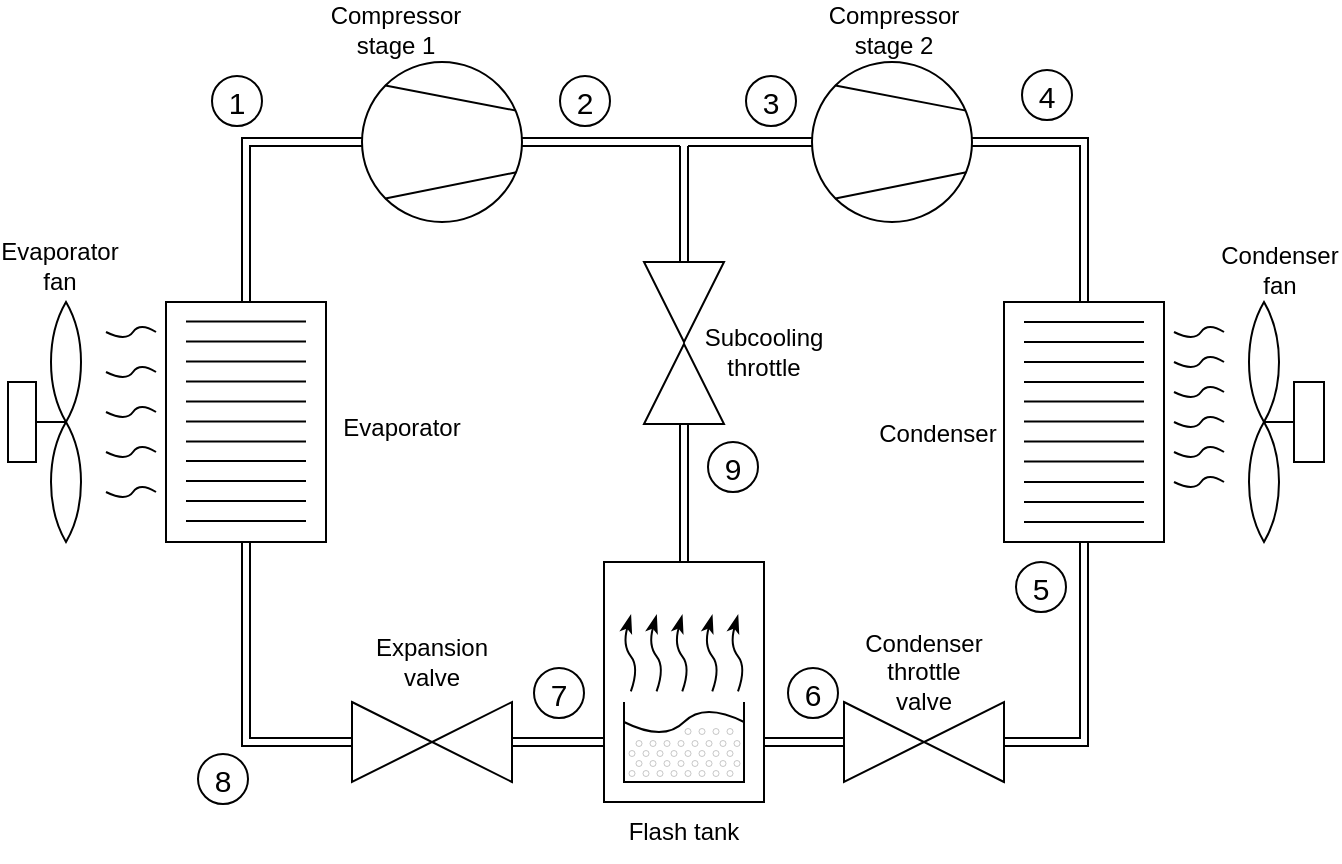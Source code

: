 <mxfile version="18.0.3" type="github">
  <diagram id="86LWPGzjrzok_drfQPmZ" name="Page-1">
    <mxGraphModel dx="1856" dy="977" grid="0" gridSize="10" guides="1" tooltips="1" connect="1" arrows="1" fold="1" page="1" pageScale="1" pageWidth="675" pageHeight="459" math="0" shadow="0">
      <root>
        <mxCell id="0" />
        <mxCell id="1" parent="0" />
        <mxCell id="ViR2Tt4yyh8v6bLRr8B0-2" value="" style="ellipse;whiteSpace=wrap;html=1;aspect=fixed;" parent="1" vertex="1">
          <mxGeometry x="183" y="33" width="80" height="80" as="geometry" />
        </mxCell>
        <mxCell id="ViR2Tt4yyh8v6bLRr8B0-4" value="" style="rounded=0;whiteSpace=wrap;html=1;" parent="1" vertex="1">
          <mxGeometry x="504" y="153" width="80" height="120" as="geometry" />
        </mxCell>
        <mxCell id="ViR2Tt4yyh8v6bLRr8B0-5" value="" style="rounded=0;whiteSpace=wrap;html=1;" parent="1" vertex="1">
          <mxGeometry x="85" y="153" width="80" height="120" as="geometry" />
        </mxCell>
        <mxCell id="ViR2Tt4yyh8v6bLRr8B0-6" value="" style="triangle;whiteSpace=wrap;html=1;rotation=-180;" parent="1" vertex="1">
          <mxGeometry x="218" y="353" width="40" height="40" as="geometry" />
        </mxCell>
        <mxCell id="ViR2Tt4yyh8v6bLRr8B0-7" value="" style="triangle;whiteSpace=wrap;html=1;" parent="1" vertex="1">
          <mxGeometry x="178" y="353" width="40" height="40" as="geometry" />
        </mxCell>
        <mxCell id="ViR2Tt4yyh8v6bLRr8B0-8" value="" style="triangle;whiteSpace=wrap;html=1;rotation=-180;" parent="1" vertex="1">
          <mxGeometry x="464" y="353" width="40" height="40" as="geometry" />
        </mxCell>
        <mxCell id="ViR2Tt4yyh8v6bLRr8B0-9" value="" style="triangle;whiteSpace=wrap;html=1;" parent="1" vertex="1">
          <mxGeometry x="424" y="353" width="40" height="40" as="geometry" />
        </mxCell>
        <mxCell id="ViR2Tt4yyh8v6bLRr8B0-11" value="" style="rounded=0;whiteSpace=wrap;html=1;" parent="1" vertex="1">
          <mxGeometry x="304" y="283" width="80" height="120" as="geometry" />
        </mxCell>
        <mxCell id="ViR2Tt4yyh8v6bLRr8B0-15" value="" style="whiteSpace=wrap;html=1;shape=mxgraph.basic.pointed_oval" parent="1" vertex="1">
          <mxGeometry x="624" y="153" width="20" height="60" as="geometry" />
        </mxCell>
        <mxCell id="ViR2Tt4yyh8v6bLRr8B0-16" value="" style="whiteSpace=wrap;html=1;shape=mxgraph.basic.pointed_oval" parent="1" vertex="1">
          <mxGeometry x="624" y="213" width="20" height="60" as="geometry" />
        </mxCell>
        <mxCell id="ViR2Tt4yyh8v6bLRr8B0-18" value="" style="endArrow=none;html=1;rounded=0;entryX=0.5;entryY=0;entryDx=0;entryDy=0;entryPerimeter=0;" parent="1" target="ViR2Tt4yyh8v6bLRr8B0-16" edge="1">
          <mxGeometry width="50" height="50" relative="1" as="geometry">
            <mxPoint x="664" y="213" as="sourcePoint" />
            <mxPoint x="634" y="223" as="targetPoint" />
          </mxGeometry>
        </mxCell>
        <mxCell id="ViR2Tt4yyh8v6bLRr8B0-19" value="" style="rounded=0;whiteSpace=wrap;html=1;" parent="1" vertex="1">
          <mxGeometry x="649" y="193" width="15" height="40" as="geometry" />
        </mxCell>
        <mxCell id="ViR2Tt4yyh8v6bLRr8B0-20" value="" style="whiteSpace=wrap;html=1;shape=mxgraph.basic.pointed_oval" parent="1" vertex="1">
          <mxGeometry x="25" y="153" width="20" height="60" as="geometry" />
        </mxCell>
        <mxCell id="ViR2Tt4yyh8v6bLRr8B0-21" value="" style="whiteSpace=wrap;html=1;shape=mxgraph.basic.pointed_oval" parent="1" vertex="1">
          <mxGeometry x="25" y="213" width="20" height="60" as="geometry" />
        </mxCell>
        <mxCell id="ViR2Tt4yyh8v6bLRr8B0-22" value="" style="endArrow=none;html=1;rounded=0;entryX=0.5;entryY=0;entryDx=0;entryDy=0;entryPerimeter=0;exitX=1;exitY=0.5;exitDx=0;exitDy=0;" parent="1" source="ViR2Tt4yyh8v6bLRr8B0-23" target="ViR2Tt4yyh8v6bLRr8B0-21" edge="1">
          <mxGeometry width="50" height="50" relative="1" as="geometry">
            <mxPoint x="5" y="213" as="sourcePoint" />
            <mxPoint x="-25" y="223" as="targetPoint" />
          </mxGeometry>
        </mxCell>
        <mxCell id="ViR2Tt4yyh8v6bLRr8B0-23" value="" style="rounded=0;whiteSpace=wrap;html=1;" parent="1" vertex="1">
          <mxGeometry x="6" y="193" width="14" height="40" as="geometry" />
        </mxCell>
        <mxCell id="ViR2Tt4yyh8v6bLRr8B0-27" value="" style="endArrow=none;html=1;rounded=0;entryX=1;entryY=0.5;entryDx=0;entryDy=0;exitX=0.5;exitY=0;exitDx=0;exitDy=0;shape=link;" parent="1" source="ViR2Tt4yyh8v6bLRr8B0-4" edge="1">
          <mxGeometry width="50" height="50" relative="1" as="geometry">
            <mxPoint x="354" y="323" as="sourcePoint" />
            <mxPoint x="444" y="73" as="targetPoint" />
            <Array as="points">
              <mxPoint x="544" y="73" />
            </Array>
          </mxGeometry>
        </mxCell>
        <mxCell id="ViR2Tt4yyh8v6bLRr8B0-28" value="" style="endArrow=none;html=1;rounded=0;entryX=0.5;entryY=1;entryDx=0;entryDy=0;exitX=0;exitY=0.5;exitDx=0;exitDy=0;shape=link;" parent="1" source="ViR2Tt4yyh8v6bLRr8B0-8" target="ViR2Tt4yyh8v6bLRr8B0-4" edge="1">
          <mxGeometry width="50" height="50" relative="1" as="geometry">
            <mxPoint x="554" y="163" as="sourcePoint" />
            <mxPoint x="454" y="83" as="targetPoint" />
            <Array as="points">
              <mxPoint x="544" y="373" />
            </Array>
          </mxGeometry>
        </mxCell>
        <mxCell id="ViR2Tt4yyh8v6bLRr8B0-30" value="" style="endArrow=none;html=1;rounded=0;exitX=1;exitY=0.75;exitDx=0;exitDy=0;entryX=0;entryY=0.5;entryDx=0;entryDy=0;shape=link;" parent="1" source="ViR2Tt4yyh8v6bLRr8B0-11" target="ViR2Tt4yyh8v6bLRr8B0-9" edge="1">
          <mxGeometry width="50" height="50" relative="1" as="geometry">
            <mxPoint x="154" y="83" as="sourcePoint" />
            <mxPoint x="374" y="83" as="targetPoint" />
          </mxGeometry>
        </mxCell>
        <mxCell id="ViR2Tt4yyh8v6bLRr8B0-31" value="" style="endArrow=none;html=1;rounded=0;exitX=0;exitY=0.5;exitDx=0;exitDy=0;entryX=0;entryY=0.75;entryDx=0;entryDy=0;shape=link;" parent="1" source="ViR2Tt4yyh8v6bLRr8B0-6" target="ViR2Tt4yyh8v6bLRr8B0-11" edge="1">
          <mxGeometry width="50" height="50" relative="1" as="geometry">
            <mxPoint x="397" y="383" as="sourcePoint" />
            <mxPoint x="307.0" y="373" as="targetPoint" />
          </mxGeometry>
        </mxCell>
        <mxCell id="ViR2Tt4yyh8v6bLRr8B0-32" value="" style="endArrow=none;html=1;rounded=0;exitX=0.5;exitY=1;exitDx=0;exitDy=0;entryX=0;entryY=0.5;entryDx=0;entryDy=0;shape=link;" parent="1" source="ViR2Tt4yyh8v6bLRr8B0-5" target="ViR2Tt4yyh8v6bLRr8B0-7" edge="1">
          <mxGeometry width="50" height="50" relative="1" as="geometry">
            <mxPoint x="268" y="383" as="sourcePoint" />
            <mxPoint x="428" y="383" as="targetPoint" />
            <Array as="points">
              <mxPoint x="125" y="373" />
            </Array>
          </mxGeometry>
        </mxCell>
        <mxCell id="ViR2Tt4yyh8v6bLRr8B0-33" value="" style="endArrow=none;html=1;rounded=0;entryX=0.5;entryY=0;entryDx=0;entryDy=0;exitX=0;exitY=0.5;exitDx=0;exitDy=0;shape=link;" parent="1" source="ViR2Tt4yyh8v6bLRr8B0-2" target="ViR2Tt4yyh8v6bLRr8B0-5" edge="1">
          <mxGeometry width="50" height="50" relative="1" as="geometry">
            <mxPoint x="118" y="43" as="sourcePoint" />
            <mxPoint x="188" y="383" as="targetPoint" />
            <Array as="points">
              <mxPoint x="125" y="73" />
            </Array>
          </mxGeometry>
        </mxCell>
        <mxCell id="ViR2Tt4yyh8v6bLRr8B0-34" value="" style="endArrow=none;html=1;rounded=0;entryX=0.963;entryY=0.304;entryDx=0;entryDy=0;entryPerimeter=0;exitX=0;exitY=0;exitDx=0;exitDy=0;" parent="1" source="ViR2Tt4yyh8v6bLRr8B0-2" target="ViR2Tt4yyh8v6bLRr8B0-2" edge="1">
          <mxGeometry width="50" height="50" relative="1" as="geometry">
            <mxPoint x="308" y="273" as="sourcePoint" />
            <mxPoint x="358" y="223" as="targetPoint" />
          </mxGeometry>
        </mxCell>
        <mxCell id="ViR2Tt4yyh8v6bLRr8B0-35" value="" style="endArrow=none;html=1;rounded=0;entryX=0.965;entryY=0.689;entryDx=0;entryDy=0;exitX=0;exitY=1;exitDx=0;exitDy=0;entryPerimeter=0;" parent="1" source="ViR2Tt4yyh8v6bLRr8B0-2" target="ViR2Tt4yyh8v6bLRr8B0-2" edge="1">
          <mxGeometry width="50" height="50" relative="1" as="geometry">
            <mxPoint x="288" y="33" as="sourcePoint" />
            <mxPoint x="260.64" y="61.24" as="targetPoint" />
          </mxGeometry>
        </mxCell>
        <mxCell id="ViR2Tt4yyh8v6bLRr8B0-47" value="" style="ellipse;whiteSpace=wrap;html=1;aspect=fixed;" parent="1" vertex="1">
          <mxGeometry x="408" y="33" width="80" height="80" as="geometry" />
        </mxCell>
        <mxCell id="ViR2Tt4yyh8v6bLRr8B0-48" value="" style="endArrow=none;html=1;rounded=0;entryX=0.963;entryY=0.304;entryDx=0;entryDy=0;entryPerimeter=0;exitX=0;exitY=0;exitDx=0;exitDy=0;" parent="1" source="ViR2Tt4yyh8v6bLRr8B0-47" target="ViR2Tt4yyh8v6bLRr8B0-47" edge="1">
          <mxGeometry width="50" height="50" relative="1" as="geometry">
            <mxPoint x="494" y="273" as="sourcePoint" />
            <mxPoint x="544" y="223" as="targetPoint" />
          </mxGeometry>
        </mxCell>
        <mxCell id="ViR2Tt4yyh8v6bLRr8B0-49" value="" style="endArrow=none;html=1;rounded=0;entryX=0.965;entryY=0.689;entryDx=0;entryDy=0;exitX=0;exitY=1;exitDx=0;exitDy=0;entryPerimeter=0;" parent="1" source="ViR2Tt4yyh8v6bLRr8B0-47" target="ViR2Tt4yyh8v6bLRr8B0-47" edge="1">
          <mxGeometry width="50" height="50" relative="1" as="geometry">
            <mxPoint x="474" y="33" as="sourcePoint" />
            <mxPoint x="446.64" y="61.24" as="targetPoint" />
          </mxGeometry>
        </mxCell>
        <mxCell id="ViR2Tt4yyh8v6bLRr8B0-55" value="" style="endArrow=none;html=1;rounded=0;" parent="1" edge="1">
          <mxGeometry width="50" height="50" relative="1" as="geometry">
            <mxPoint x="155" y="192.77" as="sourcePoint" />
            <mxPoint x="95" y="192.77" as="targetPoint" />
          </mxGeometry>
        </mxCell>
        <mxCell id="ViR2Tt4yyh8v6bLRr8B0-56" value="" style="endArrow=none;html=1;rounded=0;" parent="1" edge="1">
          <mxGeometry width="50" height="50" relative="1" as="geometry">
            <mxPoint x="155" y="202.77" as="sourcePoint" />
            <mxPoint x="95" y="202.77" as="targetPoint" />
          </mxGeometry>
        </mxCell>
        <mxCell id="ViR2Tt4yyh8v6bLRr8B0-57" value="" style="endArrow=none;html=1;rounded=0;" parent="1" edge="1">
          <mxGeometry width="50" height="50" relative="1" as="geometry">
            <mxPoint x="155" y="212.77" as="sourcePoint" />
            <mxPoint x="95" y="212.77" as="targetPoint" />
          </mxGeometry>
        </mxCell>
        <mxCell id="ViR2Tt4yyh8v6bLRr8B0-58" value="" style="endArrow=none;html=1;rounded=0;" parent="1" edge="1">
          <mxGeometry width="50" height="50" relative="1" as="geometry">
            <mxPoint x="155" y="222.77" as="sourcePoint" />
            <mxPoint x="95" y="222.77" as="targetPoint" />
          </mxGeometry>
        </mxCell>
        <mxCell id="ViR2Tt4yyh8v6bLRr8B0-59" value="" style="endArrow=none;html=1;rounded=0;" parent="1" edge="1">
          <mxGeometry width="50" height="50" relative="1" as="geometry">
            <mxPoint x="155" y="232.46" as="sourcePoint" />
            <mxPoint x="95" y="232.46" as="targetPoint" />
          </mxGeometry>
        </mxCell>
        <mxCell id="ViR2Tt4yyh8v6bLRr8B0-60" value="" style="endArrow=none;html=1;rounded=0;" parent="1" edge="1">
          <mxGeometry width="50" height="50" relative="1" as="geometry">
            <mxPoint x="155" y="242.46" as="sourcePoint" />
            <mxPoint x="95" y="242.46" as="targetPoint" />
          </mxGeometry>
        </mxCell>
        <mxCell id="ViR2Tt4yyh8v6bLRr8B0-61" value="" style="endArrow=none;html=1;rounded=0;" parent="1" edge="1">
          <mxGeometry width="50" height="50" relative="1" as="geometry">
            <mxPoint x="155" y="252.46" as="sourcePoint" />
            <mxPoint x="95" y="252.46" as="targetPoint" />
          </mxGeometry>
        </mxCell>
        <mxCell id="ViR2Tt4yyh8v6bLRr8B0-62" value="" style="endArrow=none;html=1;rounded=0;" parent="1" edge="1">
          <mxGeometry width="50" height="50" relative="1" as="geometry">
            <mxPoint x="155" y="262.46" as="sourcePoint" />
            <mxPoint x="95" y="262.46" as="targetPoint" />
          </mxGeometry>
        </mxCell>
        <mxCell id="ViR2Tt4yyh8v6bLRr8B0-63" value="" style="endArrow=none;html=1;rounded=0;" parent="1" edge="1">
          <mxGeometry width="50" height="50" relative="1" as="geometry">
            <mxPoint x="574" y="163" as="sourcePoint" />
            <mxPoint x="514" y="163" as="targetPoint" />
          </mxGeometry>
        </mxCell>
        <mxCell id="ViR2Tt4yyh8v6bLRr8B0-64" value="" style="endArrow=none;html=1;rounded=0;" parent="1" edge="1">
          <mxGeometry width="50" height="50" relative="1" as="geometry">
            <mxPoint x="574" y="173" as="sourcePoint" />
            <mxPoint x="514" y="173" as="targetPoint" />
          </mxGeometry>
        </mxCell>
        <mxCell id="ViR2Tt4yyh8v6bLRr8B0-65" value="" style="endArrow=none;html=1;rounded=0;" parent="1" edge="1">
          <mxGeometry width="50" height="50" relative="1" as="geometry">
            <mxPoint x="574" y="183" as="sourcePoint" />
            <mxPoint x="514" y="183" as="targetPoint" />
          </mxGeometry>
        </mxCell>
        <mxCell id="ViR2Tt4yyh8v6bLRr8B0-66" value="" style="endArrow=none;html=1;rounded=0;" parent="1" edge="1">
          <mxGeometry width="50" height="50" relative="1" as="geometry">
            <mxPoint x="574" y="193" as="sourcePoint" />
            <mxPoint x="514" y="193" as="targetPoint" />
          </mxGeometry>
        </mxCell>
        <mxCell id="ViR2Tt4yyh8v6bLRr8B0-67" value="" style="endArrow=none;html=1;rounded=0;" parent="1" edge="1">
          <mxGeometry width="50" height="50" relative="1" as="geometry">
            <mxPoint x="574" y="202.69" as="sourcePoint" />
            <mxPoint x="514" y="202.69" as="targetPoint" />
          </mxGeometry>
        </mxCell>
        <mxCell id="ViR2Tt4yyh8v6bLRr8B0-68" value="" style="endArrow=none;html=1;rounded=0;" parent="1" edge="1">
          <mxGeometry width="50" height="50" relative="1" as="geometry">
            <mxPoint x="574" y="212.69" as="sourcePoint" />
            <mxPoint x="514" y="212.69" as="targetPoint" />
          </mxGeometry>
        </mxCell>
        <mxCell id="ViR2Tt4yyh8v6bLRr8B0-69" value="" style="endArrow=none;html=1;rounded=0;" parent="1" edge="1">
          <mxGeometry width="50" height="50" relative="1" as="geometry">
            <mxPoint x="574" y="222.69" as="sourcePoint" />
            <mxPoint x="514" y="222.69" as="targetPoint" />
          </mxGeometry>
        </mxCell>
        <mxCell id="ViR2Tt4yyh8v6bLRr8B0-70" value="" style="endArrow=none;html=1;rounded=0;" parent="1" edge="1">
          <mxGeometry width="50" height="50" relative="1" as="geometry">
            <mxPoint x="574" y="232.69" as="sourcePoint" />
            <mxPoint x="514" y="232.69" as="targetPoint" />
          </mxGeometry>
        </mxCell>
        <mxCell id="ViR2Tt4yyh8v6bLRr8B0-71" value="" style="endArrow=none;html=1;rounded=0;" parent="1" edge="1">
          <mxGeometry width="50" height="50" relative="1" as="geometry">
            <mxPoint x="574" y="243.0" as="sourcePoint" />
            <mxPoint x="514" y="243.0" as="targetPoint" />
          </mxGeometry>
        </mxCell>
        <mxCell id="ViR2Tt4yyh8v6bLRr8B0-72" value="" style="endArrow=none;html=1;rounded=0;" parent="1" edge="1">
          <mxGeometry width="50" height="50" relative="1" as="geometry">
            <mxPoint x="574" y="253.0" as="sourcePoint" />
            <mxPoint x="514" y="253.0" as="targetPoint" />
          </mxGeometry>
        </mxCell>
        <mxCell id="ViR2Tt4yyh8v6bLRr8B0-73" value="" style="endArrow=none;html=1;rounded=0;" parent="1" edge="1">
          <mxGeometry width="50" height="50" relative="1" as="geometry">
            <mxPoint x="574" y="263.0" as="sourcePoint" />
            <mxPoint x="514" y="263.0" as="targetPoint" />
          </mxGeometry>
        </mxCell>
        <mxCell id="ViR2Tt4yyh8v6bLRr8B0-74" value="" style="endArrow=none;html=1;rounded=0;" parent="1" edge="1">
          <mxGeometry width="50" height="50" relative="1" as="geometry">
            <mxPoint x="155" y="162.77" as="sourcePoint" />
            <mxPoint x="95" y="162.77" as="targetPoint" />
          </mxGeometry>
        </mxCell>
        <mxCell id="ViR2Tt4yyh8v6bLRr8B0-75" value="" style="endArrow=none;html=1;rounded=0;" parent="1" edge="1">
          <mxGeometry width="50" height="50" relative="1" as="geometry">
            <mxPoint x="155" y="172.77" as="sourcePoint" />
            <mxPoint x="95" y="172.77" as="targetPoint" />
          </mxGeometry>
        </mxCell>
        <mxCell id="ViR2Tt4yyh8v6bLRr8B0-76" value="" style="endArrow=none;html=1;rounded=0;" parent="1" edge="1">
          <mxGeometry width="50" height="50" relative="1" as="geometry">
            <mxPoint x="155" y="182.77" as="sourcePoint" />
            <mxPoint x="95" y="182.77" as="targetPoint" />
          </mxGeometry>
        </mxCell>
        <mxCell id="ViR2Tt4yyh8v6bLRr8B0-77" value="" style="endArrow=none;html=1;rounded=0;" parent="1" edge="1">
          <mxGeometry width="50" height="50" relative="1" as="geometry">
            <mxPoint x="374" y="393" as="sourcePoint" />
            <mxPoint x="314" y="393" as="targetPoint" />
          </mxGeometry>
        </mxCell>
        <mxCell id="ViR2Tt4yyh8v6bLRr8B0-78" value="" style="endArrow=none;html=1;rounded=0;" parent="1" edge="1">
          <mxGeometry width="50" height="50" relative="1" as="geometry">
            <mxPoint x="314" y="393.54" as="sourcePoint" />
            <mxPoint x="314" y="353.0" as="targetPoint" />
          </mxGeometry>
        </mxCell>
        <mxCell id="ViR2Tt4yyh8v6bLRr8B0-80" value="" style="endArrow=none;html=1;rounded=0;" parent="1" edge="1">
          <mxGeometry width="50" height="50" relative="1" as="geometry">
            <mxPoint x="374" y="393.54" as="sourcePoint" />
            <mxPoint x="374" y="353" as="targetPoint" />
          </mxGeometry>
        </mxCell>
        <mxCell id="ViR2Tt4yyh8v6bLRr8B0-81" value="" style="curved=1;endArrow=none;html=1;rounded=0;anchorPointDirection=1;endFill=0;" parent="1" edge="1">
          <mxGeometry width="50" height="50" relative="1" as="geometry">
            <mxPoint x="314" y="363" as="sourcePoint" />
            <mxPoint x="374" y="363" as="targetPoint" />
            <Array as="points">
              <mxPoint x="334" y="373" />
              <mxPoint x="354" y="353" />
            </Array>
          </mxGeometry>
        </mxCell>
        <mxCell id="ViR2Tt4yyh8v6bLRr8B0-86" value="Compressor stage 1" style="text;html=1;strokeColor=none;fillColor=none;align=center;verticalAlign=middle;whiteSpace=wrap;rounded=0;" parent="1" vertex="1">
          <mxGeometry x="170" y="2" width="60" height="30" as="geometry" />
        </mxCell>
        <mxCell id="ViR2Tt4yyh8v6bLRr8B0-87" value="Compressor stage 2" style="text;html=1;strokeColor=none;fillColor=none;align=center;verticalAlign=middle;whiteSpace=wrap;rounded=0;" parent="1" vertex="1">
          <mxGeometry x="419" y="2" width="60" height="30" as="geometry" />
        </mxCell>
        <mxCell id="ViR2Tt4yyh8v6bLRr8B0-88" value="Condenser" style="text;html=1;strokeColor=none;fillColor=none;align=center;verticalAlign=middle;whiteSpace=wrap;rounded=0;" parent="1" vertex="1">
          <mxGeometry x="441" y="204" width="60" height="30" as="geometry" />
        </mxCell>
        <mxCell id="ViR2Tt4yyh8v6bLRr8B0-89" value="Evaporator" style="text;html=1;strokeColor=none;fillColor=none;align=center;verticalAlign=middle;whiteSpace=wrap;rounded=0;" parent="1" vertex="1">
          <mxGeometry x="173" y="201" width="60" height="30" as="geometry" />
        </mxCell>
        <mxCell id="ViR2Tt4yyh8v6bLRr8B0-90" value="Flash tank" style="text;html=1;strokeColor=none;fillColor=none;align=center;verticalAlign=middle;whiteSpace=wrap;rounded=0;" parent="1" vertex="1">
          <mxGeometry x="314" y="403" width="60" height="30" as="geometry" />
        </mxCell>
        <mxCell id="ViR2Tt4yyh8v6bLRr8B0-91" value="Subcooling throttle" style="text;html=1;strokeColor=none;fillColor=none;align=center;verticalAlign=middle;whiteSpace=wrap;rounded=0;" parent="1" vertex="1">
          <mxGeometry x="354" y="163" width="60" height="30" as="geometry" />
        </mxCell>
        <mxCell id="ViR2Tt4yyh8v6bLRr8B0-92" value="Expansion valve" style="text;html=1;strokeColor=none;fillColor=none;align=center;verticalAlign=middle;whiteSpace=wrap;rounded=0;" parent="1" vertex="1">
          <mxGeometry x="188" y="318" width="60" height="30" as="geometry" />
        </mxCell>
        <mxCell id="ViR2Tt4yyh8v6bLRr8B0-93" value="Condenser throttle valve" style="text;html=1;strokeColor=none;fillColor=none;align=center;verticalAlign=middle;whiteSpace=wrap;rounded=0;" parent="1" vertex="1">
          <mxGeometry x="434" y="323" width="60" height="30" as="geometry" />
        </mxCell>
        <mxCell id="ViR2Tt4yyh8v6bLRr8B0-94" value="Evaporator&lt;br&gt;fan" style="text;html=1;strokeColor=none;fillColor=none;align=center;verticalAlign=middle;whiteSpace=wrap;rounded=0;" parent="1" vertex="1">
          <mxGeometry x="2" y="120" width="60" height="30" as="geometry" />
        </mxCell>
        <mxCell id="ViR2Tt4yyh8v6bLRr8B0-95" value="Condenser&lt;br&gt;fan" style="text;html=1;strokeColor=none;fillColor=none;align=center;verticalAlign=middle;whiteSpace=wrap;rounded=0;" parent="1" vertex="1">
          <mxGeometry x="612" y="122" width="60" height="30" as="geometry" />
        </mxCell>
        <mxCell id="ViR2Tt4yyh8v6bLRr8B0-98" value="" style="curved=1;endArrow=none;html=1;rounded=0;anchorPointDirection=1;endFill=0;" parent="1" edge="1">
          <mxGeometry width="50" height="50" relative="1" as="geometry">
            <mxPoint x="55" y="188" as="sourcePoint" />
            <mxPoint x="80" y="188" as="targetPoint" />
            <Array as="points">
              <mxPoint x="65" y="193" />
              <mxPoint x="72" y="183" />
            </Array>
          </mxGeometry>
        </mxCell>
        <mxCell id="ViR2Tt4yyh8v6bLRr8B0-99" value="" style="curved=1;endArrow=none;html=1;rounded=0;anchorPointDirection=1;endFill=0;" parent="1" edge="1">
          <mxGeometry width="50" height="50" relative="1" as="geometry">
            <mxPoint x="55" y="208.0" as="sourcePoint" />
            <mxPoint x="80" y="208.0" as="targetPoint" />
            <Array as="points">
              <mxPoint x="65" y="213" />
              <mxPoint x="72" y="203" />
            </Array>
          </mxGeometry>
        </mxCell>
        <mxCell id="ViR2Tt4yyh8v6bLRr8B0-100" value="" style="curved=1;endArrow=none;html=1;rounded=0;anchorPointDirection=1;endFill=0;" parent="1" edge="1">
          <mxGeometry width="50" height="50" relative="1" as="geometry">
            <mxPoint x="55" y="228.0" as="sourcePoint" />
            <mxPoint x="80" y="228.0" as="targetPoint" />
            <Array as="points">
              <mxPoint x="65" y="233" />
              <mxPoint x="72" y="223" />
            </Array>
          </mxGeometry>
        </mxCell>
        <mxCell id="ViR2Tt4yyh8v6bLRr8B0-101" value="" style="curved=1;endArrow=none;html=1;rounded=0;anchorPointDirection=1;endFill=0;" parent="1" edge="1">
          <mxGeometry width="50" height="50" relative="1" as="geometry">
            <mxPoint x="55" y="248.0" as="sourcePoint" />
            <mxPoint x="80" y="248.0" as="targetPoint" />
            <Array as="points">
              <mxPoint x="65" y="253" />
              <mxPoint x="72" y="243" />
            </Array>
          </mxGeometry>
        </mxCell>
        <mxCell id="ViR2Tt4yyh8v6bLRr8B0-102" value="" style="curved=1;endArrow=none;html=1;rounded=0;anchorPointDirection=1;endFill=0;" parent="1" edge="1">
          <mxGeometry width="50" height="50" relative="1" as="geometry">
            <mxPoint x="55" y="168.0" as="sourcePoint" />
            <mxPoint x="80" y="168.0" as="targetPoint" />
            <Array as="points">
              <mxPoint x="65" y="173" />
              <mxPoint x="72" y="163" />
            </Array>
          </mxGeometry>
        </mxCell>
        <mxCell id="ViR2Tt4yyh8v6bLRr8B0-108" value="" style="curved=1;endArrow=none;html=1;rounded=0;anchorPointDirection=1;endFill=0;" parent="1" edge="1">
          <mxGeometry width="50" height="50" relative="1" as="geometry">
            <mxPoint x="589" y="168.0" as="sourcePoint" />
            <mxPoint x="614" y="168.0" as="targetPoint" />
            <Array as="points">
              <mxPoint x="599" y="173" />
              <mxPoint x="606" y="163" />
            </Array>
          </mxGeometry>
        </mxCell>
        <mxCell id="ViR2Tt4yyh8v6bLRr8B0-110" value="" style="curved=1;endArrow=none;html=1;rounded=0;anchorPointDirection=1;endFill=0;" parent="1" edge="1">
          <mxGeometry width="50" height="50" relative="1" as="geometry">
            <mxPoint x="589" y="183.0" as="sourcePoint" />
            <mxPoint x="614" y="183.0" as="targetPoint" />
            <Array as="points">
              <mxPoint x="599" y="188" />
              <mxPoint x="606" y="178" />
            </Array>
          </mxGeometry>
        </mxCell>
        <mxCell id="ViR2Tt4yyh8v6bLRr8B0-111" value="" style="curved=1;endArrow=none;html=1;rounded=0;anchorPointDirection=1;endFill=0;" parent="1" edge="1">
          <mxGeometry width="50" height="50" relative="1" as="geometry">
            <mxPoint x="589" y="198.0" as="sourcePoint" />
            <mxPoint x="614" y="198.0" as="targetPoint" />
            <Array as="points">
              <mxPoint x="599" y="203" />
              <mxPoint x="606" y="193" />
            </Array>
          </mxGeometry>
        </mxCell>
        <mxCell id="ViR2Tt4yyh8v6bLRr8B0-112" value="" style="curved=1;endArrow=none;html=1;rounded=0;anchorPointDirection=1;endFill=0;" parent="1" edge="1">
          <mxGeometry width="50" height="50" relative="1" as="geometry">
            <mxPoint x="589" y="213.0" as="sourcePoint" />
            <mxPoint x="614" y="213.0" as="targetPoint" />
            <Array as="points">
              <mxPoint x="599" y="218" />
              <mxPoint x="606" y="208" />
            </Array>
          </mxGeometry>
        </mxCell>
        <mxCell id="ViR2Tt4yyh8v6bLRr8B0-113" value="" style="curved=1;endArrow=none;html=1;rounded=0;anchorPointDirection=1;endFill=0;" parent="1" edge="1">
          <mxGeometry width="50" height="50" relative="1" as="geometry">
            <mxPoint x="589" y="228.0" as="sourcePoint" />
            <mxPoint x="614" y="228.0" as="targetPoint" />
            <Array as="points">
              <mxPoint x="599" y="233" />
              <mxPoint x="606" y="223" />
            </Array>
          </mxGeometry>
        </mxCell>
        <mxCell id="ViR2Tt4yyh8v6bLRr8B0-114" value="" style="curved=1;endArrow=none;html=1;rounded=0;anchorPointDirection=1;endFill=0;" parent="1" edge="1">
          <mxGeometry width="50" height="50" relative="1" as="geometry">
            <mxPoint x="589" y="243.0" as="sourcePoint" />
            <mxPoint x="614" y="243.0" as="targetPoint" />
            <Array as="points">
              <mxPoint x="599" y="248" />
              <mxPoint x="606" y="238" />
            </Array>
          </mxGeometry>
        </mxCell>
        <mxCell id="ViR2Tt4yyh8v6bLRr8B0-115" value="" style="endArrow=none;html=1;rounded=0;shape=link;entryX=0;entryY=0.5;entryDx=0;entryDy=0;" parent="1" target="ViR2Tt4yyh8v6bLRr8B0-47" edge="1">
          <mxGeometry width="50" height="50" relative="1" as="geometry">
            <mxPoint x="346" y="73" as="sourcePoint" />
            <mxPoint x="324" y="83" as="targetPoint" />
          </mxGeometry>
        </mxCell>
        <mxCell id="BIku93GV1AMmx44TNClJ-4" value="1" style="ellipse;whiteSpace=wrap;html=1;aspect=fixed;fontSize=15;" parent="1" vertex="1">
          <mxGeometry x="108" y="40" width="25" height="25" as="geometry" />
        </mxCell>
        <mxCell id="BIku93GV1AMmx44TNClJ-5" value="2" style="ellipse;whiteSpace=wrap;html=1;aspect=fixed;fontSize=15;" parent="1" vertex="1">
          <mxGeometry x="282" y="40" width="25" height="25" as="geometry" />
        </mxCell>
        <mxCell id="BIku93GV1AMmx44TNClJ-6" value="5" style="ellipse;whiteSpace=wrap;html=1;aspect=fixed;fontSize=15;" parent="1" vertex="1">
          <mxGeometry x="510" y="283" width="25" height="25" as="geometry" />
        </mxCell>
        <mxCell id="BIku93GV1AMmx44TNClJ-7" value="9" style="ellipse;whiteSpace=wrap;html=1;aspect=fixed;fontSize=15;" parent="1" vertex="1">
          <mxGeometry x="356" y="223" width="25" height="25" as="geometry" />
        </mxCell>
        <mxCell id="BIku93GV1AMmx44TNClJ-8" value="7" style="ellipse;whiteSpace=wrap;html=1;aspect=fixed;fontSize=15;" parent="1" vertex="1">
          <mxGeometry x="269" y="336" width="25" height="25" as="geometry" />
        </mxCell>
        <mxCell id="BIku93GV1AMmx44TNClJ-10" value="3" style="ellipse;whiteSpace=wrap;html=1;aspect=fixed;fontSize=15;" parent="1" vertex="1">
          <mxGeometry x="375" y="40" width="25" height="25" as="geometry" />
        </mxCell>
        <mxCell id="BIku93GV1AMmx44TNClJ-11" value="8" style="ellipse;whiteSpace=wrap;html=1;aspect=fixed;fontSize=15;" parent="1" vertex="1">
          <mxGeometry x="101" y="379" width="25" height="25" as="geometry" />
        </mxCell>
        <mxCell id="BIku93GV1AMmx44TNClJ-13" value="4" style="ellipse;whiteSpace=wrap;html=1;aspect=fixed;fontSize=15;" parent="1" vertex="1">
          <mxGeometry x="513" y="37" width="25" height="25" as="geometry" />
        </mxCell>
        <mxCell id="BIku93GV1AMmx44TNClJ-15" value="6" style="ellipse;whiteSpace=wrap;html=1;aspect=fixed;fontSize=15;" parent="1" vertex="1">
          <mxGeometry x="396" y="336" width="25" height="25" as="geometry" />
        </mxCell>
        <mxCell id="ViR2Tt4yyh8v6bLRr8B0-12" value="" style="triangle;whiteSpace=wrap;html=1;rotation=-180;direction=south;" parent="1" vertex="1">
          <mxGeometry x="324" y="174" width="40" height="40" as="geometry" />
        </mxCell>
        <mxCell id="cNQ2fKvkNMRmwMuR_fTF-2" value="" style="group;direction=west;" vertex="1" connectable="0" parent="1">
          <mxGeometry x="324" y="133" width="80" height="40" as="geometry" />
        </mxCell>
        <mxCell id="ViR2Tt4yyh8v6bLRr8B0-13" value="" style="triangle;whiteSpace=wrap;html=1;direction=south;" parent="cNQ2fKvkNMRmwMuR_fTF-2" vertex="1">
          <mxGeometry width="40" height="40" as="geometry" />
        </mxCell>
        <mxCell id="cNQ2fKvkNMRmwMuR_fTF-5" value="" style="endArrow=none;html=1;rounded=0;exitX=0;exitY=0.5;exitDx=0;exitDy=0;shape=link;entryX=0.5;entryY=0;entryDx=0;entryDy=0;" edge="1" parent="1" source="ViR2Tt4yyh8v6bLRr8B0-12" target="ViR2Tt4yyh8v6bLRr8B0-11">
          <mxGeometry width="50" height="50" relative="1" as="geometry">
            <mxPoint x="305" y="250" as="sourcePoint" />
            <mxPoint x="353" y="252" as="targetPoint" />
          </mxGeometry>
        </mxCell>
        <mxCell id="cNQ2fKvkNMRmwMuR_fTF-6" value="" style="endArrow=none;html=1;rounded=0;shape=link;entryX=0;entryY=0.5;entryDx=0;entryDy=0;" edge="1" parent="1" target="ViR2Tt4yyh8v6bLRr8B0-13">
          <mxGeometry width="50" height="50" relative="1" as="geometry">
            <mxPoint x="344" y="75" as="sourcePoint" />
            <mxPoint x="342" y="113" as="targetPoint" />
          </mxGeometry>
        </mxCell>
        <mxCell id="ViR2Tt4yyh8v6bLRr8B0-24" value="" style="endArrow=none;html=1;rounded=0;exitX=1;exitY=0.5;exitDx=0;exitDy=0;shape=link;" parent="1" source="ViR2Tt4yyh8v6bLRr8B0-2" edge="1">
          <mxGeometry width="50" height="50" relative="1" as="geometry">
            <mxPoint x="522" y="283" as="sourcePoint" />
            <mxPoint x="342" y="73" as="targetPoint" />
          </mxGeometry>
        </mxCell>
        <mxCell id="cNQ2fKvkNMRmwMuR_fTF-8" value="" style="endArrow=none;html=1;rounded=0;curved=1;" edge="1" parent="1">
          <mxGeometry width="50" height="50" relative="1" as="geometry">
            <mxPoint x="342" y="71" as="sourcePoint" />
            <mxPoint x="346" y="71" as="targetPoint" />
          </mxGeometry>
        </mxCell>
        <mxCell id="cNQ2fKvkNMRmwMuR_fTF-9" value="" style="ellipse;whiteSpace=wrap;html=1;aspect=fixed;fontSize=15;strokeWidth=0.11;" vertex="1" parent="1">
          <mxGeometry x="319.75" y="372" width="3" height="3" as="geometry" />
        </mxCell>
        <mxCell id="cNQ2fKvkNMRmwMuR_fTF-10" value="" style="ellipse;whiteSpace=wrap;html=1;aspect=fixed;fontSize=15;strokeWidth=0.11;" vertex="1" parent="1">
          <mxGeometry x="326.75" y="372" width="3" height="3" as="geometry" />
        </mxCell>
        <mxCell id="cNQ2fKvkNMRmwMuR_fTF-12" value="" style="ellipse;whiteSpace=wrap;html=1;aspect=fixed;fontSize=15;strokeWidth=0.11;" vertex="1" parent="1">
          <mxGeometry x="333.75" y="372" width="3" height="3" as="geometry" />
        </mxCell>
        <mxCell id="cNQ2fKvkNMRmwMuR_fTF-13" value="" style="ellipse;whiteSpace=wrap;html=1;aspect=fixed;fontSize=15;strokeWidth=0.11;" vertex="1" parent="1">
          <mxGeometry x="340.75" y="372" width="3" height="3" as="geometry" />
        </mxCell>
        <mxCell id="cNQ2fKvkNMRmwMuR_fTF-14" value="" style="ellipse;whiteSpace=wrap;html=1;aspect=fixed;fontSize=15;strokeWidth=0.11;" vertex="1" parent="1">
          <mxGeometry x="347.75" y="372" width="3" height="3" as="geometry" />
        </mxCell>
        <mxCell id="cNQ2fKvkNMRmwMuR_fTF-15" value="" style="ellipse;whiteSpace=wrap;html=1;aspect=fixed;fontSize=15;strokeWidth=0.11;" vertex="1" parent="1">
          <mxGeometry x="354.75" y="372" width="3" height="3" as="geometry" />
        </mxCell>
        <mxCell id="cNQ2fKvkNMRmwMuR_fTF-16" value="" style="ellipse;whiteSpace=wrap;html=1;aspect=fixed;fontSize=15;strokeWidth=0.11;" vertex="1" parent="1">
          <mxGeometry x="361.75" y="372" width="3" height="3" as="geometry" />
        </mxCell>
        <mxCell id="cNQ2fKvkNMRmwMuR_fTF-17" value="" style="ellipse;whiteSpace=wrap;html=1;aspect=fixed;fontSize=15;strokeWidth=0.11;" vertex="1" parent="1">
          <mxGeometry x="368.75" y="372" width="3" height="3" as="geometry" />
        </mxCell>
        <mxCell id="cNQ2fKvkNMRmwMuR_fTF-18" value="" style="ellipse;whiteSpace=wrap;html=1;aspect=fixed;fontSize=15;strokeWidth=0.11;" vertex="1" parent="1">
          <mxGeometry x="316.25" y="377" width="3" height="3" as="geometry" />
        </mxCell>
        <mxCell id="cNQ2fKvkNMRmwMuR_fTF-19" value="" style="ellipse;whiteSpace=wrap;html=1;aspect=fixed;fontSize=15;strokeWidth=0.11;" vertex="1" parent="1">
          <mxGeometry x="323.25" y="377" width="3" height="3" as="geometry" />
        </mxCell>
        <mxCell id="cNQ2fKvkNMRmwMuR_fTF-20" value="" style="ellipse;whiteSpace=wrap;html=1;aspect=fixed;fontSize=15;strokeWidth=0.11;" vertex="1" parent="1">
          <mxGeometry x="330.25" y="377" width="3" height="3" as="geometry" />
        </mxCell>
        <mxCell id="cNQ2fKvkNMRmwMuR_fTF-21" value="" style="ellipse;whiteSpace=wrap;html=1;aspect=fixed;fontSize=15;strokeWidth=0.11;" vertex="1" parent="1">
          <mxGeometry x="337.25" y="377" width="3" height="3" as="geometry" />
        </mxCell>
        <mxCell id="cNQ2fKvkNMRmwMuR_fTF-22" value="" style="ellipse;whiteSpace=wrap;html=1;aspect=fixed;fontSize=15;strokeWidth=0.11;" vertex="1" parent="1">
          <mxGeometry x="344.25" y="377" width="3" height="3" as="geometry" />
        </mxCell>
        <mxCell id="cNQ2fKvkNMRmwMuR_fTF-23" value="" style="ellipse;whiteSpace=wrap;html=1;aspect=fixed;fontSize=15;strokeWidth=0.11;" vertex="1" parent="1">
          <mxGeometry x="351.25" y="377" width="3" height="3" as="geometry" />
        </mxCell>
        <mxCell id="cNQ2fKvkNMRmwMuR_fTF-24" value="" style="ellipse;whiteSpace=wrap;html=1;aspect=fixed;fontSize=15;strokeWidth=0.11;" vertex="1" parent="1">
          <mxGeometry x="358.25" y="377" width="3" height="3" as="geometry" />
        </mxCell>
        <mxCell id="cNQ2fKvkNMRmwMuR_fTF-25" value="" style="ellipse;whiteSpace=wrap;html=1;aspect=fixed;fontSize=15;strokeWidth=0.11;" vertex="1" parent="1">
          <mxGeometry x="365.25" y="377" width="3" height="3" as="geometry" />
        </mxCell>
        <mxCell id="cNQ2fKvkNMRmwMuR_fTF-26" value="" style="ellipse;whiteSpace=wrap;html=1;aspect=fixed;fontSize=15;strokeWidth=0.11;" vertex="1" parent="1">
          <mxGeometry x="319.75" y="382" width="3" height="3" as="geometry" />
        </mxCell>
        <mxCell id="cNQ2fKvkNMRmwMuR_fTF-27" value="" style="ellipse;whiteSpace=wrap;html=1;aspect=fixed;fontSize=15;strokeWidth=0.11;" vertex="1" parent="1">
          <mxGeometry x="326.75" y="382" width="3" height="3" as="geometry" />
        </mxCell>
        <mxCell id="cNQ2fKvkNMRmwMuR_fTF-28" value="" style="ellipse;whiteSpace=wrap;html=1;aspect=fixed;fontSize=15;strokeWidth=0.11;" vertex="1" parent="1">
          <mxGeometry x="333.75" y="382" width="3" height="3" as="geometry" />
        </mxCell>
        <mxCell id="cNQ2fKvkNMRmwMuR_fTF-29" value="" style="ellipse;whiteSpace=wrap;html=1;aspect=fixed;fontSize=15;strokeWidth=0.11;" vertex="1" parent="1">
          <mxGeometry x="340.75" y="382" width="3" height="3" as="geometry" />
        </mxCell>
        <mxCell id="cNQ2fKvkNMRmwMuR_fTF-30" value="" style="ellipse;whiteSpace=wrap;html=1;aspect=fixed;fontSize=15;strokeWidth=0.11;" vertex="1" parent="1">
          <mxGeometry x="347.75" y="382" width="3" height="3" as="geometry" />
        </mxCell>
        <mxCell id="cNQ2fKvkNMRmwMuR_fTF-31" value="" style="ellipse;whiteSpace=wrap;html=1;aspect=fixed;fontSize=15;strokeWidth=0.11;" vertex="1" parent="1">
          <mxGeometry x="354.75" y="382" width="3" height="3" as="geometry" />
        </mxCell>
        <mxCell id="cNQ2fKvkNMRmwMuR_fTF-32" value="" style="ellipse;whiteSpace=wrap;html=1;aspect=fixed;fontSize=15;strokeWidth=0.11;" vertex="1" parent="1">
          <mxGeometry x="361.75" y="382" width="3" height="3" as="geometry" />
        </mxCell>
        <mxCell id="cNQ2fKvkNMRmwMuR_fTF-33" value="" style="ellipse;whiteSpace=wrap;html=1;aspect=fixed;fontSize=15;strokeWidth=0.11;" vertex="1" parent="1">
          <mxGeometry x="368.75" y="382" width="3" height="3" as="geometry" />
        </mxCell>
        <mxCell id="cNQ2fKvkNMRmwMuR_fTF-34" value="" style="ellipse;whiteSpace=wrap;html=1;aspect=fixed;fontSize=15;strokeWidth=0.11;" vertex="1" parent="1">
          <mxGeometry x="316.25" y="387" width="3" height="3" as="geometry" />
        </mxCell>
        <mxCell id="cNQ2fKvkNMRmwMuR_fTF-35" value="" style="ellipse;whiteSpace=wrap;html=1;aspect=fixed;fontSize=15;strokeWidth=0.11;" vertex="1" parent="1">
          <mxGeometry x="323.25" y="387" width="3" height="3" as="geometry" />
        </mxCell>
        <mxCell id="cNQ2fKvkNMRmwMuR_fTF-36" value="" style="ellipse;whiteSpace=wrap;html=1;aspect=fixed;fontSize=15;strokeWidth=0.11;" vertex="1" parent="1">
          <mxGeometry x="330.25" y="387" width="3" height="3" as="geometry" />
        </mxCell>
        <mxCell id="cNQ2fKvkNMRmwMuR_fTF-37" value="" style="ellipse;whiteSpace=wrap;html=1;aspect=fixed;fontSize=15;strokeWidth=0.11;" vertex="1" parent="1">
          <mxGeometry x="337.25" y="387" width="3" height="3" as="geometry" />
        </mxCell>
        <mxCell id="cNQ2fKvkNMRmwMuR_fTF-38" value="" style="ellipse;whiteSpace=wrap;html=1;aspect=fixed;fontSize=15;strokeWidth=0.11;" vertex="1" parent="1">
          <mxGeometry x="344.25" y="387" width="3" height="3" as="geometry" />
        </mxCell>
        <mxCell id="cNQ2fKvkNMRmwMuR_fTF-39" value="" style="ellipse;whiteSpace=wrap;html=1;aspect=fixed;fontSize=15;strokeWidth=0.11;" vertex="1" parent="1">
          <mxGeometry x="351.25" y="387" width="3" height="3" as="geometry" />
        </mxCell>
        <mxCell id="cNQ2fKvkNMRmwMuR_fTF-40" value="" style="ellipse;whiteSpace=wrap;html=1;aspect=fixed;fontSize=15;strokeWidth=0.11;" vertex="1" parent="1">
          <mxGeometry x="358.25" y="387" width="3" height="3" as="geometry" />
        </mxCell>
        <mxCell id="cNQ2fKvkNMRmwMuR_fTF-41" value="" style="ellipse;whiteSpace=wrap;html=1;aspect=fixed;fontSize=15;strokeWidth=0.11;" vertex="1" parent="1">
          <mxGeometry x="365.25" y="387" width="3" height="3" as="geometry" />
        </mxCell>
        <mxCell id="cNQ2fKvkNMRmwMuR_fTF-48" value="" style="ellipse;whiteSpace=wrap;html=1;aspect=fixed;fontSize=15;strokeWidth=0.11;" vertex="1" parent="1">
          <mxGeometry x="344.25" y="366" width="3" height="3" as="geometry" />
        </mxCell>
        <mxCell id="cNQ2fKvkNMRmwMuR_fTF-49" value="" style="ellipse;whiteSpace=wrap;html=1;aspect=fixed;fontSize=15;strokeWidth=0.11;" vertex="1" parent="1">
          <mxGeometry x="351.25" y="366" width="3" height="3" as="geometry" />
        </mxCell>
        <mxCell id="cNQ2fKvkNMRmwMuR_fTF-50" value="" style="ellipse;whiteSpace=wrap;html=1;aspect=fixed;fontSize=15;strokeWidth=0.11;" vertex="1" parent="1">
          <mxGeometry x="358.25" y="366" width="3" height="3" as="geometry" />
        </mxCell>
        <mxCell id="cNQ2fKvkNMRmwMuR_fTF-51" value="" style="ellipse;whiteSpace=wrap;html=1;aspect=fixed;fontSize=15;strokeWidth=0.11;" vertex="1" parent="1">
          <mxGeometry x="365.25" y="366" width="3" height="3" as="geometry" />
        </mxCell>
        <mxCell id="cNQ2fKvkNMRmwMuR_fTF-72" value="" style="group;rotation=90;" vertex="1" connectable="0" parent="1">
          <mxGeometry x="321.5" y="294.5" width="15" height="53.5" as="geometry" />
        </mxCell>
        <mxCell id="cNQ2fKvkNMRmwMuR_fTF-65" value="" style="curved=1;endArrow=none;html=1;rounded=0;anchorPointDirection=1;endFill=0;startArrow=classicThin;startFill=1;" edge="1" parent="cNQ2fKvkNMRmwMuR_fTF-72">
          <mxGeometry width="50" height="50" relative="1" as="geometry">
            <mxPoint x="49.5" y="15.005" as="sourcePoint" />
            <mxPoint x="49.5" y="53.22" as="targetPoint" />
            <Array as="points">
              <mxPoint x="45.214" y="30.291" />
              <mxPoint x="53.786" y="40.991" />
            </Array>
          </mxGeometry>
        </mxCell>
        <mxCell id="cNQ2fKvkNMRmwMuR_fTF-66" value="" style="curved=1;endArrow=none;html=1;rounded=0;anchorPointDirection=1;endFill=0;startArrow=classicThin;startFill=1;" edge="1" parent="cNQ2fKvkNMRmwMuR_fTF-72">
          <mxGeometry width="50" height="50" relative="1" as="geometry">
            <mxPoint x="36.643" y="15.005" as="sourcePoint" />
            <mxPoint x="36.643" y="53.22" as="targetPoint" />
            <Array as="points">
              <mxPoint x="32.357" y="30.291" />
              <mxPoint x="40.929" y="40.991" />
            </Array>
          </mxGeometry>
        </mxCell>
        <mxCell id="cNQ2fKvkNMRmwMuR_fTF-67" value="" style="curved=1;endArrow=none;html=1;rounded=0;anchorPointDirection=1;endFill=0;startArrow=classicThin;startFill=1;" edge="1" parent="cNQ2fKvkNMRmwMuR_fTF-72">
          <mxGeometry width="50" height="50" relative="1" as="geometry">
            <mxPoint x="21.643" y="15.005" as="sourcePoint" />
            <mxPoint x="21.643" y="53.22" as="targetPoint" />
            <Array as="points">
              <mxPoint x="17.357" y="30.291" />
              <mxPoint x="25.929" y="40.991" />
            </Array>
          </mxGeometry>
        </mxCell>
        <mxCell id="cNQ2fKvkNMRmwMuR_fTF-68" value="" style="curved=1;endArrow=none;html=1;rounded=0;anchorPointDirection=1;endFill=0;startArrow=classicThin;startFill=1;" edge="1" parent="cNQ2fKvkNMRmwMuR_fTF-72">
          <mxGeometry width="50" height="50" relative="1" as="geometry">
            <mxPoint x="8.786" y="15.005" as="sourcePoint" />
            <mxPoint x="8.786" y="53.22" as="targetPoint" />
            <Array as="points">
              <mxPoint x="4.5" y="30.291" />
              <mxPoint x="13.071" y="40.991" />
            </Array>
          </mxGeometry>
        </mxCell>
        <mxCell id="cNQ2fKvkNMRmwMuR_fTF-69" value="" style="curved=1;endArrow=none;html=1;rounded=0;anchorPointDirection=1;endFill=0;startArrow=classicThin;startFill=1;" edge="1" parent="cNQ2fKvkNMRmwMuR_fTF-72">
          <mxGeometry width="50" height="50" relative="1" as="geometry">
            <mxPoint x="-4.071" y="15.005" as="sourcePoint" />
            <mxPoint x="-4.071" y="53.22" as="targetPoint" />
            <Array as="points">
              <mxPoint x="-8.357" y="30.291" />
              <mxPoint x="0.214" y="40.991" />
            </Array>
          </mxGeometry>
        </mxCell>
      </root>
    </mxGraphModel>
  </diagram>
</mxfile>
